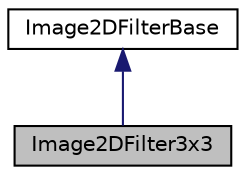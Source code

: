 digraph "Image2DFilter3x3"
{
  edge [fontname="Helvetica",fontsize="10",labelfontname="Helvetica",labelfontsize="10"];
  node [fontname="Helvetica",fontsize="10",shape=record];
  Node1 [label="Image2DFilter3x3",height=0.2,width=0.4,color="black", fillcolor="grey75", style="filled", fontcolor="black"];
  Node2 -> Node1 [dir="back",color="midnightblue",fontsize="10",style="solid",fontname="Helvetica"];
  Node2 [label="Image2DFilterBase",height=0.2,width=0.4,color="black", fillcolor="white", style="filled",URL="$class_image2_d_filter_base.html",tooltip="Image2DFilterBase. "];
}
